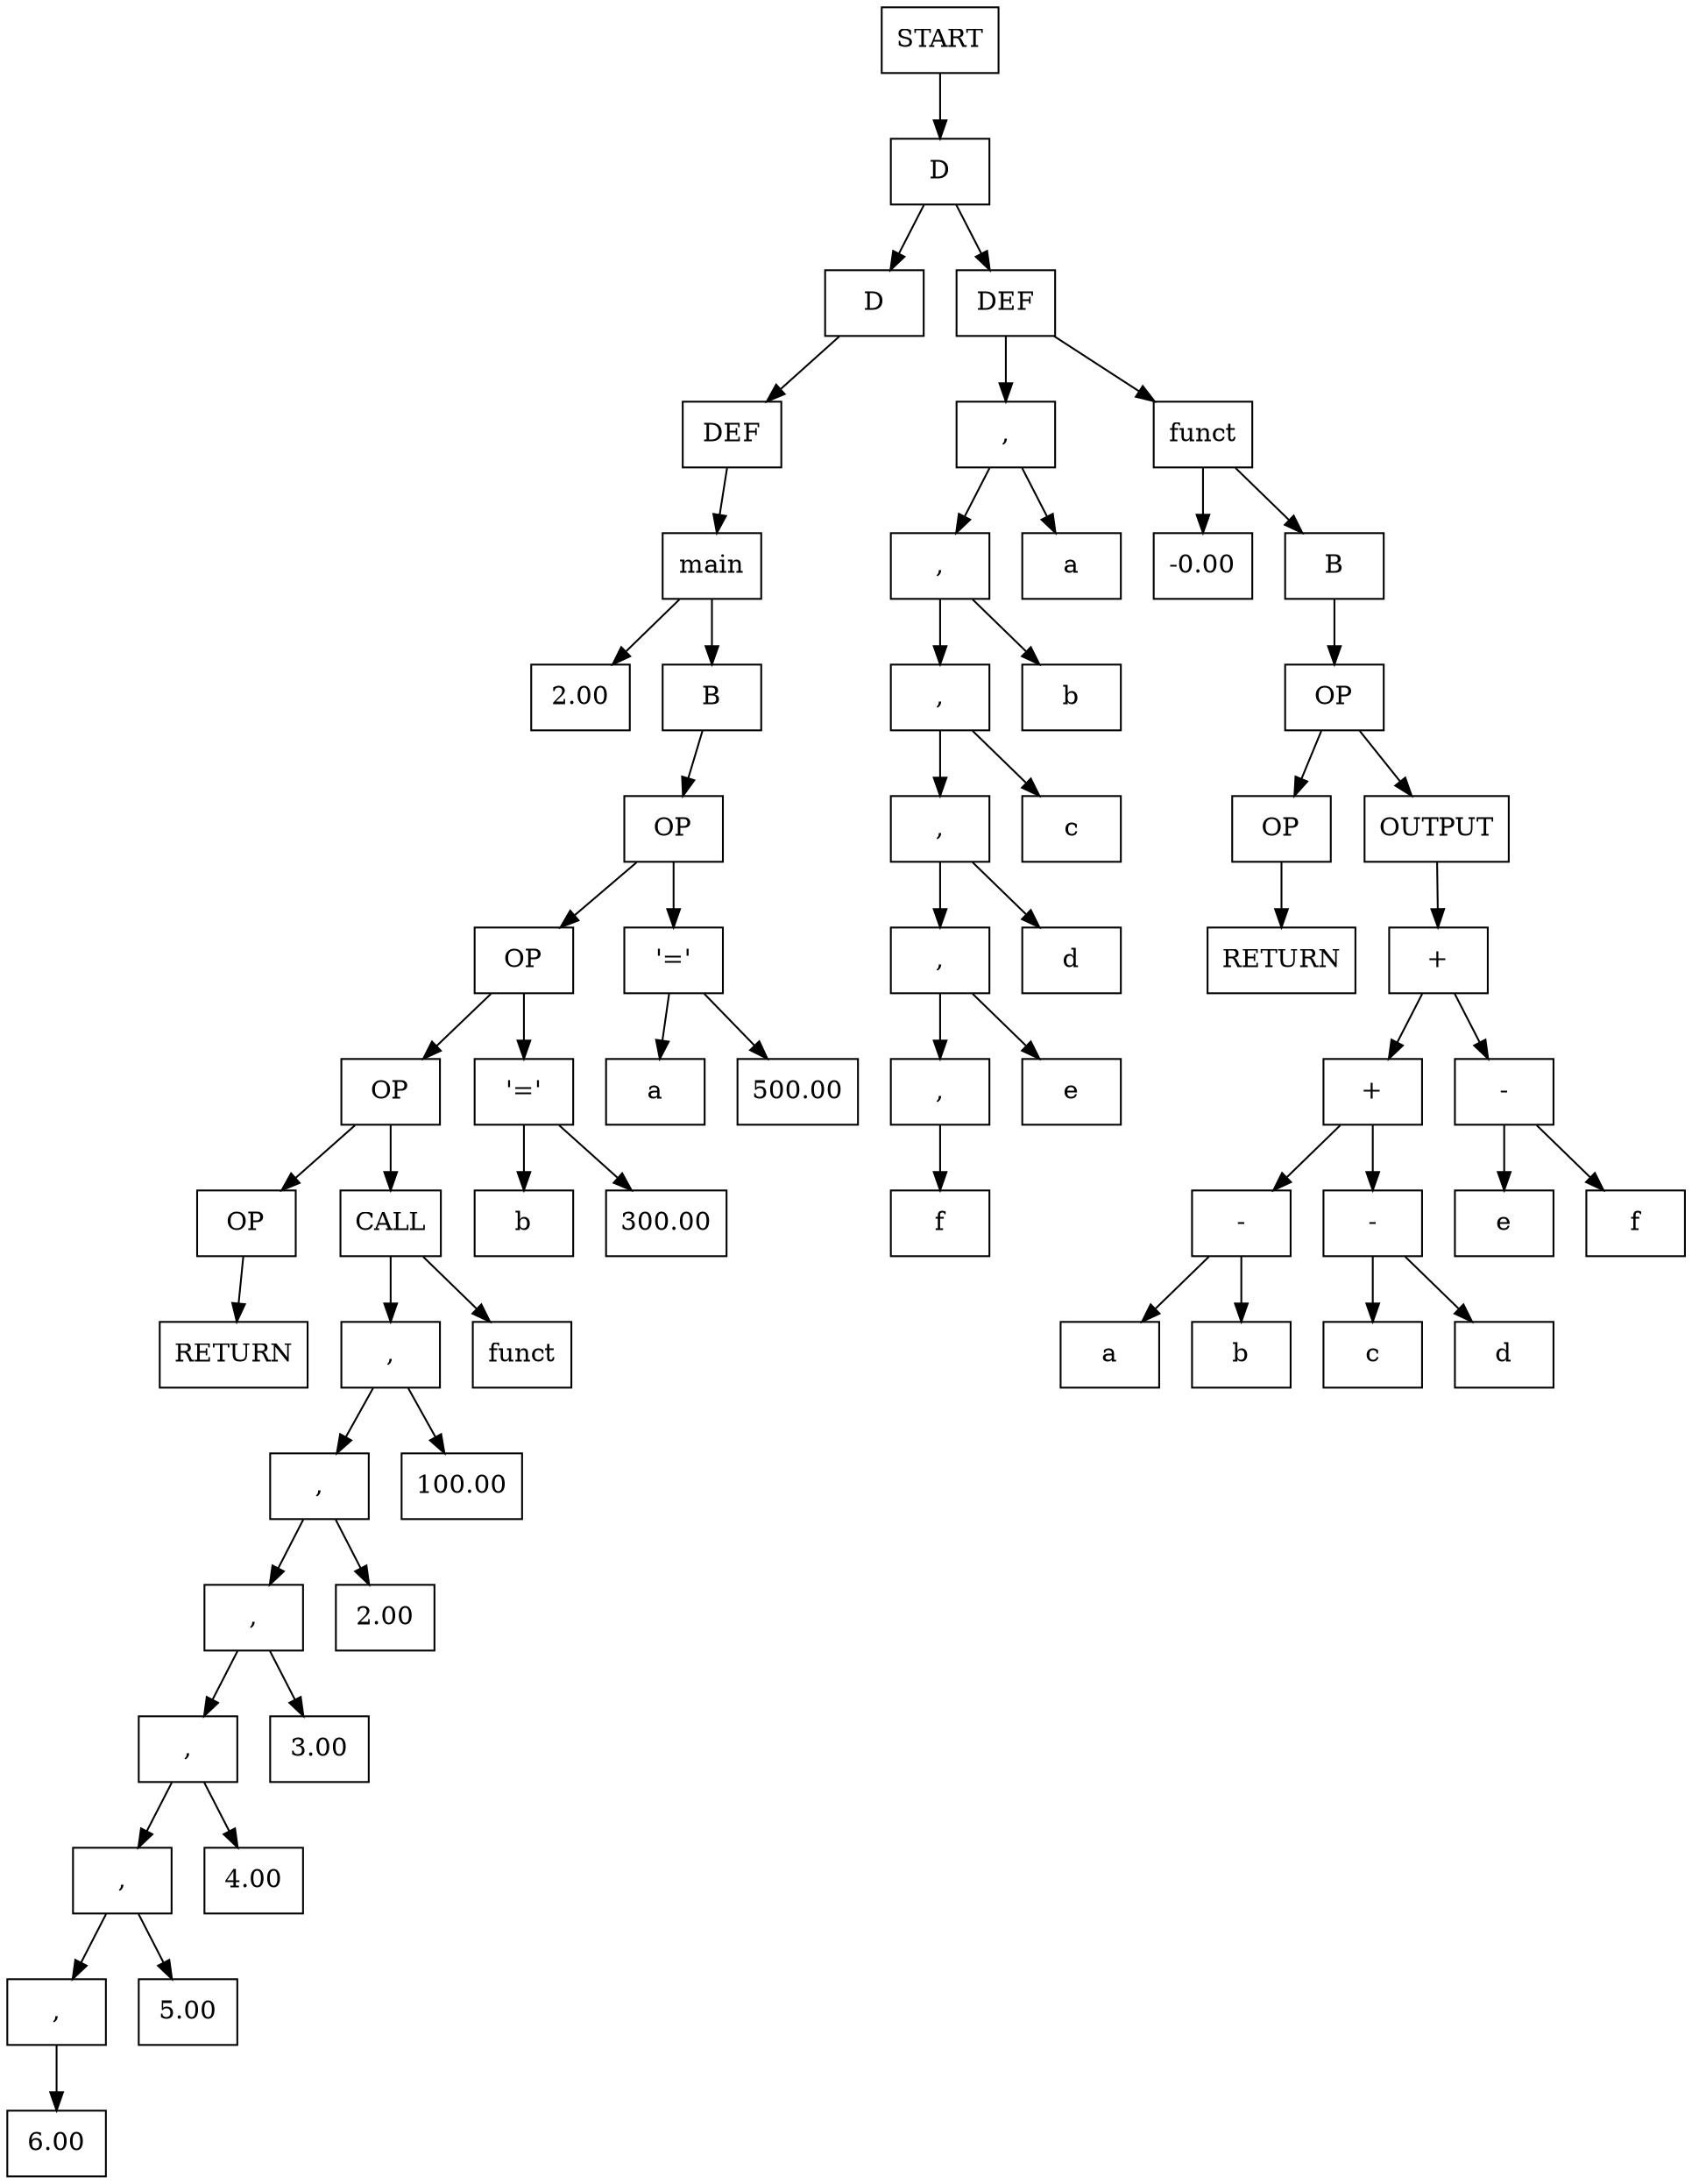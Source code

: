 digraph {
node0x555bb6f5ac50 [label="START", shape=box];
node0x555bb6f5ca40 [label="D", shape=box];
node0x555bb6f5ac50 -> node0x555bb6f5ca40
node0x555bb6f5d100 [label="D", shape=box];
node0x555bb6f5acc0 [label="DEF", shape=box];
node0x555bb6f5ca40 -> node0x555bb6f5d100
node0x555bb6f5ca40 -> node0x555bb6f5acc0
node0x555bb6f5cab0 [label=",", shape=box];
node0x555bb6f5ad30 [label="funct", shape=box];
node0x555bb6f5acc0 -> node0x555bb6f5cab0
node0x555bb6f5acc0 -> node0x555bb6f5ad30
node0x555bb6f5d0d0 [label="-0.00", shape=box];
node0x555bb6f5cd50 [label="B", shape=box];
node0x555bb6f5ad30 -> node0x555bb6f5d0d0
node0x555bb6f5ad30 -> node0x555bb6f5cd50
node0x555bb6f5cdc0 [label="OP", shape=box];
node0x555bb6f5cd50 -> node0x555bb6f5cdc0
node0x555bb6f5d060 [label="OP", shape=box];
node0x555bb6f5b430 [label="OUTPUT", shape=box];
node0x555bb6f5cdc0 -> node0x555bb6f5d060
node0x555bb6f5cdc0 -> node0x555bb6f5b430
node0x555bb6f5cff0 [label="+", shape=box];
node0x555bb6f5b430 -> node0x555bb6f5cff0
node0x555bb6f5cf10 [label="+", shape=box];
node0x555bb6f5cf80 [label="-", shape=box];
node0x555bb6f5cff0 -> node0x555bb6f5cf10
node0x555bb6f5cff0 -> node0x555bb6f5cf80
node0x555bb6f5bac0 [label="e", shape=box];
node0x555bb6f5bba0 [label="f", shape=box];
node0x555bb6f5cf80 -> node0x555bb6f5bac0
node0x555bb6f5cf80 -> node0x555bb6f5bba0
node0x555bb6f5ce30 [label="-", shape=box];
node0x555bb6f5cea0 [label="-", shape=box];
node0x555bb6f5cf10 -> node0x555bb6f5ce30
node0x555bb6f5cf10 -> node0x555bb6f5cea0
node0x555bb6f5b820 [label="c", shape=box];
node0x555bb6f5b900 [label="d", shape=box];
node0x555bb6f5cea0 -> node0x555bb6f5b820
node0x555bb6f5cea0 -> node0x555bb6f5b900
node0x555bb6f5b580 [label="a", shape=box];
node0x555bb6f5b660 [label="b", shape=box];
node0x555bb6f5ce30 -> node0x555bb6f5b580
node0x555bb6f5ce30 -> node0x555bb6f5b660
node0x555bb6f5bcf0 [label="RETURN", shape=box];
node0x555bb6f5d060 -> node0x555bb6f5bcf0
node0x555bb6f5cb20 [label=",", shape=box];
node0x555bb6f5ae10 [label="a", shape=box];
node0x555bb6f5cab0 -> node0x555bb6f5cb20
node0x555bb6f5cab0 -> node0x555bb6f5ae10
node0x555bb6f5cb90 [label=",", shape=box];
node0x555bb6f5aef0 [label="b", shape=box];
node0x555bb6f5cb20 -> node0x555bb6f5cb90
node0x555bb6f5cb20 -> node0x555bb6f5aef0
node0x555bb6f5cc00 [label=",", shape=box];
node0x555bb6f5afd0 [label="c", shape=box];
node0x555bb6f5cb90 -> node0x555bb6f5cc00
node0x555bb6f5cb90 -> node0x555bb6f5afd0
node0x555bb6f5cc70 [label=",", shape=box];
node0x555bb6f5b0b0 [label="d", shape=box];
node0x555bb6f5cc00 -> node0x555bb6f5cc70
node0x555bb6f5cc00 -> node0x555bb6f5b0b0
node0x555bb6f5cce0 [label=",", shape=box];
node0x555bb6f5b190 [label="e", shape=box];
node0x555bb6f5cc70 -> node0x555bb6f5cce0
node0x555bb6f5cc70 -> node0x555bb6f5b190
node0x555bb6f5b270 [label="f", shape=box];
node0x555bb6f5cce0 -> node0x555bb6f5b270
node0x555bb6f5be40 [label="DEF", shape=box];
node0x555bb6f5d100 -> node0x555bb6f5be40
node0x555bb6f5beb0 [label="main", shape=box];
node0x555bb6f5be40 -> node0x555bb6f5beb0
node0x555bb6f5d6b0 [label="2.00", shape=box];
node0x555bb6f5d170 [label="B", shape=box];
node0x555bb6f5beb0 -> node0x555bb6f5d6b0
node0x555bb6f5beb0 -> node0x555bb6f5d170
node0x555bb6f5d1e0 [label="OP", shape=box];
node0x555bb6f5d170 -> node0x555bb6f5d1e0
node0x555bb6f5d250 [label="OP", shape=box];
node0x555bb6f5c150 [label="'='", shape=box];
node0x555bb6f5d1e0 -> node0x555bb6f5d250
node0x555bb6f5d1e0 -> node0x555bb6f5c150
node0x555bb6f5c0e0 [label="a", shape=box];
node0x555bb6f5c1c0 [label="500.00", shape=box];
node0x555bb6f5c150 -> node0x555bb6f5c0e0
node0x555bb6f5c150 -> node0x555bb6f5c1c0
node0x555bb6f5d2c0 [label="OP", shape=box];
node0x555bb6f5c2d0 [label="'='", shape=box];
node0x555bb6f5d250 -> node0x555bb6f5d2c0
node0x555bb6f5d250 -> node0x555bb6f5c2d0
node0x555bb6f5c260 [label="b", shape=box];
node0x555bb6f5c340 [label="300.00", shape=box];
node0x555bb6f5c2d0 -> node0x555bb6f5c260
node0x555bb6f5c2d0 -> node0x555bb6f5c340
node0x555bb6f5d640 [label="OP", shape=box];
node0x555bb6f5d330 [label="CALL", shape=box];
node0x555bb6f5d2c0 -> node0x555bb6f5d640
node0x555bb6f5d2c0 -> node0x555bb6f5d330
node0x555bb6f5d3a0 [label=",", shape=box];
node0x555bb6f5c3e0 [label="funct", shape=box];
node0x555bb6f5d330 -> node0x555bb6f5d3a0
node0x555bb6f5d330 -> node0x555bb6f5c3e0
node0x555bb6f5d410 [label=",", shape=box];
node0x555bb6f5c4c0 [label="100.00", shape=box];
node0x555bb6f5d3a0 -> node0x555bb6f5d410
node0x555bb6f5d3a0 -> node0x555bb6f5c4c0
node0x555bb6f5d480 [label=",", shape=box];
node0x555bb6f5c560 [label="2.00", shape=box];
node0x555bb6f5d410 -> node0x555bb6f5d480
node0x555bb6f5d410 -> node0x555bb6f5c560
node0x555bb6f5d4f0 [label=",", shape=box];
node0x555bb6f5c600 [label="3.00", shape=box];
node0x555bb6f5d480 -> node0x555bb6f5d4f0
node0x555bb6f5d480 -> node0x555bb6f5c600
node0x555bb6f5d560 [label=",", shape=box];
node0x555bb6f5c6a0 [label="4.00", shape=box];
node0x555bb6f5d4f0 -> node0x555bb6f5d560
node0x555bb6f5d4f0 -> node0x555bb6f5c6a0
node0x555bb6f5d5d0 [label=",", shape=box];
node0x555bb6f5c740 [label="5.00", shape=box];
node0x555bb6f5d560 -> node0x555bb6f5d5d0
node0x555bb6f5d560 -> node0x555bb6f5c740
node0x555bb6f5c7e0 [label="6.00", shape=box];
node0x555bb6f5d5d0 -> node0x555bb6f5c7e0
node0x555bb6f5c880 [label="RETURN", shape=box];
node0x555bb6f5d640 -> node0x555bb6f5c880
}
